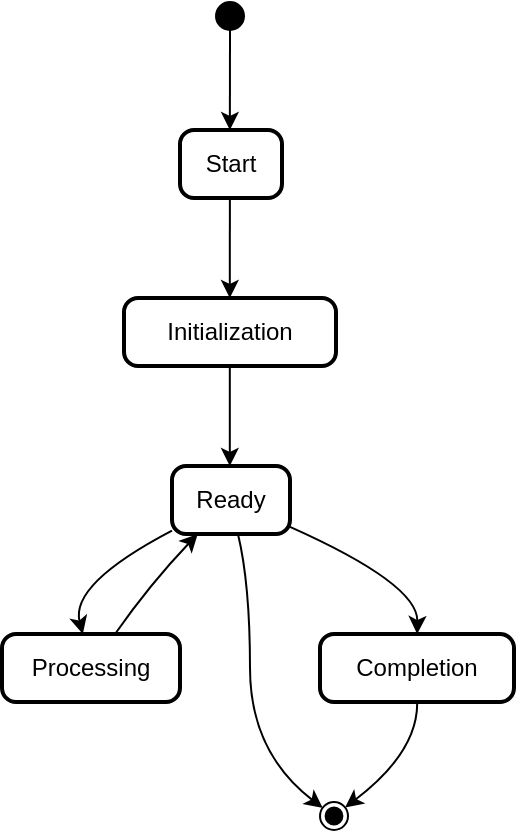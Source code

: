 <mxGraphModel><root><mxCell id="0"/><mxCell id="1" parent="0"/><mxCell id="2" value="" style="ellipse;fillColor=strokeColor;" vertex="1" parent="1"><mxGeometry x="115" y="8" width="14" height="14" as="geometry"/></mxCell><mxCell id="3" value="Start" style="rounded=1;absoluteArcSize=1;arcSize=14;whiteSpace=wrap;strokeWidth=2;" vertex="1" parent="1"><mxGeometry x="97" y="72" width="51" height="34" as="geometry"/></mxCell><mxCell id="4" value="Initialization" style="rounded=1;absoluteArcSize=1;arcSize=14;whiteSpace=wrap;strokeWidth=2;" vertex="1" parent="1"><mxGeometry x="69" y="156" width="106" height="34" as="geometry"/></mxCell><mxCell id="5" value="Ready" style="rounded=1;absoluteArcSize=1;arcSize=14;whiteSpace=wrap;strokeWidth=2;" vertex="1" parent="1"><mxGeometry x="93" y="240" width="59" height="34" as="geometry"/></mxCell><mxCell id="6" value="" style="ellipse;shape=endState;fillColor=strokeColor;" vertex="1" parent="1"><mxGeometry x="167" y="408" width="14" height="14" as="geometry"/></mxCell><mxCell id="7" value="Processing" style="rounded=1;absoluteArcSize=1;arcSize=14;whiteSpace=wrap;strokeWidth=2;" vertex="1" parent="1"><mxGeometry x="8" y="324" width="89" height="34" as="geometry"/></mxCell><mxCell id="8" value="Completion" style="rounded=1;absoluteArcSize=1;arcSize=14;whiteSpace=wrap;strokeWidth=2;" vertex="1" parent="1"><mxGeometry x="167" y="324" width="97" height="34" as="geometry"/></mxCell><mxCell id="9" value="" style="curved=1;startArrow=none;;exitX=0.494;exitY=1;entryX=0.489;entryY=0;" edge="1" parent="1" source="2" target="3"><mxGeometry relative="1" as="geometry"><Array as="points"/></mxGeometry></mxCell><mxCell id="10" value="" style="curved=1;startArrow=none;;exitX=0.489;exitY=1;entryX=0.499;entryY=0;" edge="1" parent="1" source="3" target="4"><mxGeometry relative="1" as="geometry"><Array as="points"/></mxGeometry></mxCell><mxCell id="11" value="" style="curved=1;startArrow=none;;exitX=0.499;exitY=1;entryX=0.49;entryY=0;" edge="1" parent="1" source="4" target="5"><mxGeometry relative="1" as="geometry"><Array as="points"/></mxGeometry></mxCell><mxCell id="12" value="" style="curved=1;startArrow=none;;exitX=0.559;exitY=1;entryX=-0.018;entryY=0.117;" edge="1" parent="1" source="5" target="6"><mxGeometry relative="1" as="geometry"><Array as="points"><mxPoint x="132" y="299"/><mxPoint x="132" y="383"/></Array></mxGeometry></mxCell><mxCell id="13" value="" style="curved=1;startArrow=none;;exitX=-0.007;exitY=0.956;entryX=0.454;entryY=0;" edge="1" parent="1" source="5" target="7"><mxGeometry relative="1" as="geometry"><Array as="points"><mxPoint x="42" y="299"/></Array></mxGeometry></mxCell><mxCell id="14" value="" style="curved=1;startArrow=none;;exitX=0.635;exitY=0;entryX=0.218;entryY=1;" edge="1" parent="1" source="7" target="5"><mxGeometry relative="1" as="geometry"><Array as="points"><mxPoint x="82" y="299"/></Array></mxGeometry></mxCell><mxCell id="15" value="" style="curved=1;startArrow=none;;exitX=0.988;exitY=0.887;entryX=0.501;entryY=0;" edge="1" parent="1" source="5" target="8"><mxGeometry relative="1" as="geometry"><Array as="points"><mxPoint x="216" y="299"/></Array></mxGeometry></mxCell><mxCell id="16" value="" style="curved=1;startArrow=none;;exitX=0.501;exitY=1;entryX=0.982;entryY=0.117;" edge="1" parent="1" source="8" target="6"><mxGeometry relative="1" as="geometry"><Array as="points"><mxPoint x="216" y="383"/></Array></mxGeometry></mxCell></root></mxGraphModel>